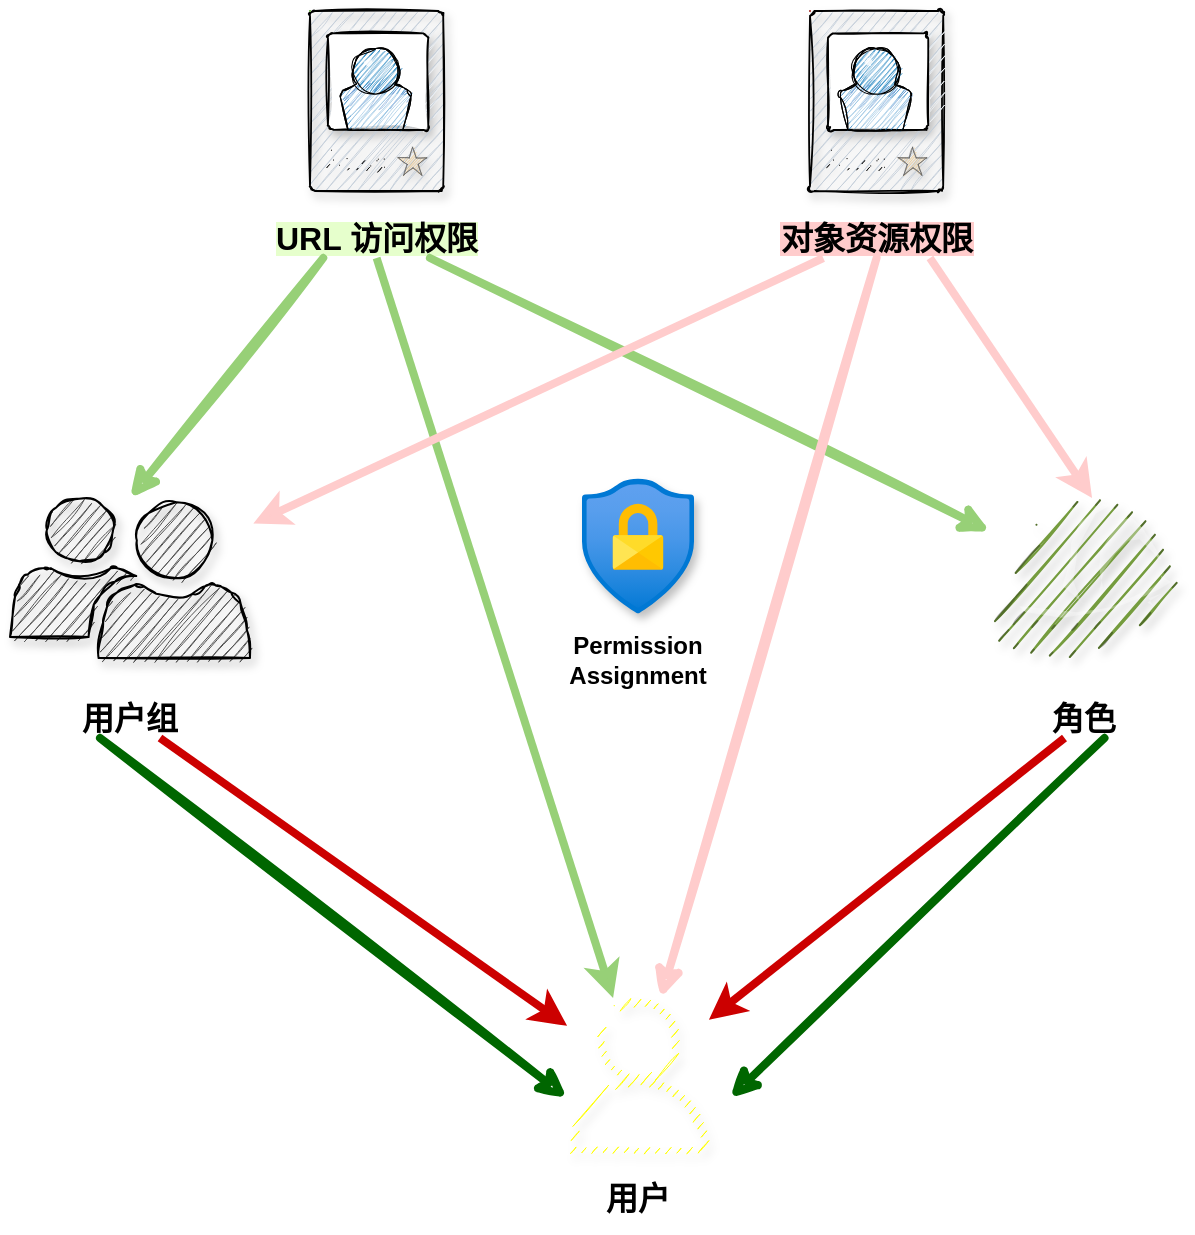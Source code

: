 <mxfile version="14.6.6" type="github">
  <diagram id="_dmhlKY-OVH1K_Ed6C6u" name="第 1 页">
    <mxGraphModel dx="825" dy="457" grid="1" gridSize="10" guides="1" tooltips="1" connect="1" arrows="1" fold="1" page="1" pageScale="1" pageWidth="827" pageHeight="1169" math="0" shadow="0">
      <root>
        <mxCell id="0" />
        <mxCell id="1" parent="0" />
        <mxCell id="-kuX9BFchEWkm1FDKS3O-17" value="" style="group" vertex="1" connectable="0" parent="1">
          <mxGeometry x="229.95" y="46.49" width="106.7" height="123.51" as="geometry" />
        </mxCell>
        <mxCell id="-kuX9BFchEWkm1FDKS3O-6" value="" style="verticalLabelPosition=bottom;aspect=fixed;html=1;verticalAlign=top;strokeColor=#82b366;align=center;outlineConnect=0;shape=mxgraph.citrix.access_card;shadow=1;sketch=1;fillColor=#d5e8d4;" vertex="1" parent="-kuX9BFchEWkm1FDKS3O-17">
          <mxGeometry x="20.05" width="66.6" height="90" as="geometry" />
        </mxCell>
        <mxCell id="-kuX9BFchEWkm1FDKS3O-14" value="&lt;b&gt;&lt;font style=&quot;font-size: 16px ; background-color: rgb(230 , 255 , 204)&quot;&gt;URL 访问权限&lt;/font&gt;&lt;/b&gt;" style="text;html=1;strokeColor=none;fillColor=none;align=center;verticalAlign=middle;whiteSpace=wrap;rounded=0;shadow=1;sketch=1;" vertex="1" parent="-kuX9BFchEWkm1FDKS3O-17">
          <mxGeometry y="103.51" width="106.7" height="20" as="geometry" />
        </mxCell>
        <mxCell id="-kuX9BFchEWkm1FDKS3O-18" value="" style="group" vertex="1" connectable="0" parent="1">
          <mxGeometry x="479.95" y="46.49" width="106.7" height="123.51" as="geometry" />
        </mxCell>
        <mxCell id="-kuX9BFchEWkm1FDKS3O-7" value="" style="verticalLabelPosition=bottom;aspect=fixed;html=1;verticalAlign=top;strokeColor=#b85450;align=center;outlineConnect=0;shape=mxgraph.citrix.access_card;shadow=1;sketch=1;fillColor=#f8cecc;" vertex="1" parent="-kuX9BFchEWkm1FDKS3O-18">
          <mxGeometry x="20.05" width="66.6" height="90" as="geometry" />
        </mxCell>
        <mxCell id="-kuX9BFchEWkm1FDKS3O-15" value="&lt;b&gt;&lt;font style=&quot;font-size: 16px ; background-color: rgb(255 , 204 , 204)&quot;&gt;对象资源权限&lt;/font&gt;&lt;/b&gt;" style="text;html=1;strokeColor=none;fillColor=none;align=center;verticalAlign=middle;whiteSpace=wrap;rounded=0;shadow=1;sketch=1;" vertex="1" parent="-kuX9BFchEWkm1FDKS3O-18">
          <mxGeometry y="103.51" width="106.7" height="20" as="geometry" />
        </mxCell>
        <mxCell id="-kuX9BFchEWkm1FDKS3O-19" value="" style="group" vertex="1" connectable="0" parent="1">
          <mxGeometry x="100" y="290" width="120" height="120" as="geometry" />
        </mxCell>
        <mxCell id="-kuX9BFchEWkm1FDKS3O-9" value="" style="pointerEvents=1;shadow=1;html=1;labelPosition=center;verticalLabelPosition=bottom;verticalAlign=top;align=center;fillColor=#505050;shape=mxgraph.mscae.intune.user_group;sketch=1;strokeWidth=1;" vertex="1" parent="-kuX9BFchEWkm1FDKS3O-19">
          <mxGeometry width="120" height="80" as="geometry" />
        </mxCell>
        <mxCell id="-kuX9BFchEWkm1FDKS3O-16" value="&lt;b&gt;&lt;font style=&quot;font-size: 16px&quot;&gt;用户组&lt;/font&gt;&lt;/b&gt;" style="text;html=1;strokeColor=none;fillColor=none;align=center;verticalAlign=middle;whiteSpace=wrap;rounded=0;shadow=1;sketch=1;" vertex="1" parent="-kuX9BFchEWkm1FDKS3O-19">
          <mxGeometry x="30" y="100" width="60" height="20" as="geometry" />
        </mxCell>
        <mxCell id="-kuX9BFchEWkm1FDKS3O-24" value="" style="group" vertex="1" connectable="0" parent="1">
          <mxGeometry x="590" y="290" width="94.5" height="120" as="geometry" />
        </mxCell>
        <mxCell id="-kuX9BFchEWkm1FDKS3O-10" value="" style="outlineConnect=0;dashed=0;verticalLabelPosition=bottom;verticalAlign=top;align=center;html=1;shape=mxgraph.aws3.role;fillColor=#759C3E;gradientColor=none;shadow=1;sketch=1;strokeColor=#000000;strokeWidth=2;" vertex="1" parent="-kuX9BFchEWkm1FDKS3O-24">
          <mxGeometry width="94.5" height="79.5" as="geometry" />
        </mxCell>
        <mxCell id="-kuX9BFchEWkm1FDKS3O-20" value="&lt;b&gt;&lt;font style=&quot;font-size: 16px&quot;&gt;角色&lt;/font&gt;&lt;/b&gt;" style="text;html=1;strokeColor=none;fillColor=none;align=center;verticalAlign=middle;whiteSpace=wrap;rounded=0;shadow=1;sketch=1;" vertex="1" parent="-kuX9BFchEWkm1FDKS3O-24">
          <mxGeometry x="27.25" y="100" width="40" height="20" as="geometry" />
        </mxCell>
        <mxCell id="-kuX9BFchEWkm1FDKS3O-26" value="" style="group" vertex="1" connectable="0" parent="1">
          <mxGeometry x="375" y="540" width="78" height="110" as="geometry" />
        </mxCell>
        <mxCell id="-kuX9BFchEWkm1FDKS3O-13" value="" style="outlineConnect=0;fontColor=#232F3E;gradientColor=none;dashed=0;verticalLabelPosition=bottom;verticalAlign=top;align=center;html=1;fontSize=12;fontStyle=0;aspect=fixed;pointerEvents=1;shape=mxgraph.aws4.user;shadow=1;sketch=1;fillColor=#FFFF00;" vertex="1" parent="-kuX9BFchEWkm1FDKS3O-26">
          <mxGeometry width="78" height="78" as="geometry" />
        </mxCell>
        <mxCell id="-kuX9BFchEWkm1FDKS3O-25" value="&lt;b&gt;&lt;font style=&quot;font-size: 16px&quot;&gt;用户&lt;/font&gt;&lt;/b&gt;" style="text;html=1;strokeColor=none;fillColor=none;align=center;verticalAlign=middle;whiteSpace=wrap;rounded=0;shadow=1;sketch=1;" vertex="1" parent="-kuX9BFchEWkm1FDKS3O-26">
          <mxGeometry x="19" y="90" width="40" height="20" as="geometry" />
        </mxCell>
        <mxCell id="-kuX9BFchEWkm1FDKS3O-29" value="" style="endArrow=classic;html=1;entryX=0.5;entryY=0;entryDx=0;entryDy=0;entryPerimeter=0;strokeWidth=4;shadow=0;sketch=1;exitX=0.25;exitY=1;exitDx=0;exitDy=0;strokeColor=#97D077;" edge="1" parent="1" source="-kuX9BFchEWkm1FDKS3O-14" target="-kuX9BFchEWkm1FDKS3O-9">
          <mxGeometry width="50" height="50" relative="1" as="geometry">
            <mxPoint x="290" y="190" as="sourcePoint" />
            <mxPoint x="440" y="230" as="targetPoint" />
          </mxGeometry>
        </mxCell>
        <mxCell id="-kuX9BFchEWkm1FDKS3O-30" value="" style="endArrow=classic;html=1;shadow=0;strokeWidth=4;sketch=1;exitX=0.25;exitY=1;exitDx=0;exitDy=0;entryX=0;entryY=0.641;entryDx=0;entryDy=0;entryPerimeter=0;strokeColor=#006600;" edge="1" parent="1" source="-kuX9BFchEWkm1FDKS3O-16" target="-kuX9BFchEWkm1FDKS3O-13">
          <mxGeometry width="50" height="50" relative="1" as="geometry">
            <mxPoint x="310" y="450" as="sourcePoint" />
            <mxPoint x="360" y="400" as="targetPoint" />
          </mxGeometry>
        </mxCell>
        <mxCell id="-kuX9BFchEWkm1FDKS3O-31" value="" style="endArrow=classic;html=1;shadow=0;strokeColor=#97D077;strokeWidth=4;sketch=1;exitX=0.75;exitY=1;exitDx=0;exitDy=0;" edge="1" parent="1" source="-kuX9BFchEWkm1FDKS3O-14" target="-kuX9BFchEWkm1FDKS3O-10">
          <mxGeometry width="50" height="50" relative="1" as="geometry">
            <mxPoint x="310" y="310" as="sourcePoint" />
            <mxPoint x="360" y="260" as="targetPoint" />
          </mxGeometry>
        </mxCell>
        <mxCell id="-kuX9BFchEWkm1FDKS3O-32" value="" style="endArrow=classic;html=1;shadow=0;strokeColor=#97D077;strokeWidth=4;exitX=0.5;exitY=1;exitDx=0;exitDy=0;" edge="1" parent="1" source="-kuX9BFchEWkm1FDKS3O-14" target="-kuX9BFchEWkm1FDKS3O-13">
          <mxGeometry width="50" height="50" relative="1" as="geometry">
            <mxPoint x="310" y="310" as="sourcePoint" />
            <mxPoint x="360" y="260" as="targetPoint" />
          </mxGeometry>
        </mxCell>
        <mxCell id="-kuX9BFchEWkm1FDKS3O-33" value="" style="endArrow=classic;html=1;shadow=0;strokeWidth=4;sketch=1;exitX=0.75;exitY=1;exitDx=0;exitDy=0;strokeColor=#006600;" edge="1" parent="1" source="-kuX9BFchEWkm1FDKS3O-20">
          <mxGeometry width="50" height="50" relative="1" as="geometry">
            <mxPoint x="310" y="380" as="sourcePoint" />
            <mxPoint x="460" y="590" as="targetPoint" />
          </mxGeometry>
        </mxCell>
        <mxCell id="-kuX9BFchEWkm1FDKS3O-34" value="" style="endArrow=classic;html=1;shadow=0;strokeWidth=4;strokeColor=#FFCCCC;exitX=0.25;exitY=1;exitDx=0;exitDy=0;entryX=1.014;entryY=0.16;entryDx=0;entryDy=0;entryPerimeter=0;" edge="1" parent="1" source="-kuX9BFchEWkm1FDKS3O-15" target="-kuX9BFchEWkm1FDKS3O-9">
          <mxGeometry width="50" height="50" relative="1" as="geometry">
            <mxPoint x="310" y="310" as="sourcePoint" />
            <mxPoint x="360" y="260" as="targetPoint" />
          </mxGeometry>
        </mxCell>
        <mxCell id="-kuX9BFchEWkm1FDKS3O-35" value="" style="endArrow=classic;html=1;shadow=0;strokeColor=#FFCCCC;strokeWidth=4;sketch=1;exitX=0.5;exitY=1;exitDx=0;exitDy=0;" edge="1" parent="1" source="-kuX9BFchEWkm1FDKS3O-15" target="-kuX9BFchEWkm1FDKS3O-13">
          <mxGeometry width="50" height="50" relative="1" as="geometry">
            <mxPoint x="310" y="310" as="sourcePoint" />
            <mxPoint x="360" y="260" as="targetPoint" />
          </mxGeometry>
        </mxCell>
        <mxCell id="-kuX9BFchEWkm1FDKS3O-36" value="" style="endArrow=classic;html=1;shadow=0;strokeColor=#FFCCCC;strokeWidth=4;exitX=0.75;exitY=1;exitDx=0;exitDy=0;entryX=0.54;entryY=0;entryDx=0;entryDy=0;entryPerimeter=0;" edge="1" parent="1" source="-kuX9BFchEWkm1FDKS3O-15" target="-kuX9BFchEWkm1FDKS3O-10">
          <mxGeometry width="50" height="50" relative="1" as="geometry">
            <mxPoint x="310" y="390" as="sourcePoint" />
            <mxPoint x="360" y="340" as="targetPoint" />
          </mxGeometry>
        </mxCell>
        <mxCell id="-kuX9BFchEWkm1FDKS3O-37" value="" style="endArrow=classic;html=1;shadow=0;strokeWidth=4;exitX=0.75;exitY=1;exitDx=0;exitDy=0;strokeColor=#CC0000;" edge="1" parent="1" source="-kuX9BFchEWkm1FDKS3O-16" target="-kuX9BFchEWkm1FDKS3O-13">
          <mxGeometry width="50" height="50" relative="1" as="geometry">
            <mxPoint x="310" y="390" as="sourcePoint" />
            <mxPoint x="360" y="340" as="targetPoint" />
          </mxGeometry>
        </mxCell>
        <mxCell id="-kuX9BFchEWkm1FDKS3O-38" value="" style="endArrow=classic;html=1;shadow=0;strokeWidth=4;exitX=0.25;exitY=1;exitDx=0;exitDy=0;strokeColor=#CC0000;" edge="1" parent="1" source="-kuX9BFchEWkm1FDKS3O-20" target="-kuX9BFchEWkm1FDKS3O-13">
          <mxGeometry width="50" height="50" relative="1" as="geometry">
            <mxPoint x="310" y="390" as="sourcePoint" />
            <mxPoint x="360" y="340" as="targetPoint" />
          </mxGeometry>
        </mxCell>
        <mxCell id="-kuX9BFchEWkm1FDKS3O-42" value="" style="group" vertex="1" connectable="0" parent="1">
          <mxGeometry x="372" y="280" width="84" height="112" as="geometry" />
        </mxCell>
        <mxCell id="-kuX9BFchEWkm1FDKS3O-39" value="" style="aspect=fixed;html=1;points=[];align=center;image;fontSize=12;image=img/lib/azure2/security/Conditional_Access.svg;shadow=1;sketch=1;strokeColor=#000000;strokeWidth=2;fillColor=#FFFF00;gradientColor=none;" vertex="1" parent="-kuX9BFchEWkm1FDKS3O-42">
          <mxGeometry x="14" width="56.0" height="68" as="geometry" />
        </mxCell>
        <mxCell id="-kuX9BFchEWkm1FDKS3O-41" value="&lt;b&gt;Permission Assignment&lt;/b&gt;" style="text;html=1;strokeColor=none;fillColor=none;align=center;verticalAlign=middle;whiteSpace=wrap;rounded=0;shadow=1;sketch=1;" vertex="1" parent="-kuX9BFchEWkm1FDKS3O-42">
          <mxGeometry y="70" width="84" height="42" as="geometry" />
        </mxCell>
      </root>
    </mxGraphModel>
  </diagram>
</mxfile>
